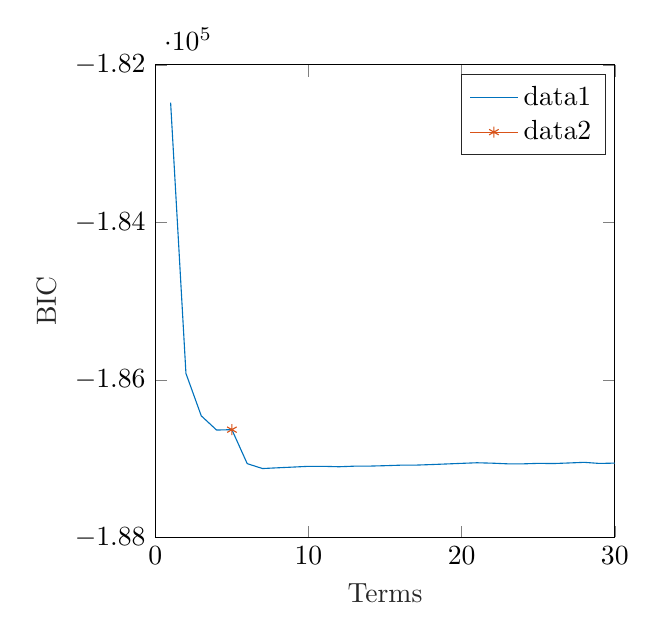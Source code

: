 % This file was created by matlab2tikz.
%
\definecolor{mycolor1}{rgb}{0.0,0.447,0.741}%
\definecolor{mycolor2}{rgb}{0.85,0.325,0.098}%
%
\begin{tikzpicture}

\begin{axis}[%
width=5.836cm,
height=6cm,
at={(0cm,0cm)},
scale only axis,
xmin=0,
xmax=30,
xlabel style={font=\color{white!15!black}},
xlabel={Terms},
ymin=-188000,
ymax=-182000,
ylabel style={font=\color{white!15!black}},
ylabel={BIC},
axis background/.style={fill=white},
legend style={legend cell align=left, align=left, draw=white!15!black}
]
\addplot [color=mycolor1]
  table[row sep=crcr]{%
1	-182480.155\\
2	-185917.838\\
3	-186456.492\\
4	-186637.152\\
5	-186632.201\\
6	-187063.799\\
7	-187126.09\\
8	-187116.504\\
9	-187107.428\\
10	-187097.922\\
11	-187098.131\\
12	-187103.258\\
13	-187095.838\\
14	-187095.047\\
15	-187089.779\\
16	-187083.361\\
17	-187082.53\\
18	-187075.681\\
19	-187067.95\\
20	-187060.098\\
21	-187052.675\\
22	-187057.921\\
23	-187066.135\\
24	-187066.496\\
25	-187060.28\\
26	-187062.568\\
27	-187055.294\\
28	-187047.35\\
29	-187061.159\\
30	-187056.986\\
};
\addlegendentry{data1}

\addplot [color=mycolor2, draw=none, mark=asterisk, mark options={solid, mycolor2}]
  table[row sep=crcr]{%
5	-186632.201\\
};
\addlegendentry{data2}

\end{axis}
\end{tikzpicture}%